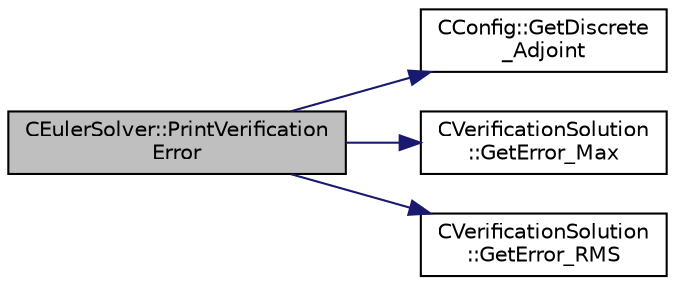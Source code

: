 digraph "CEulerSolver::PrintVerificationError"
{
 // LATEX_PDF_SIZE
  edge [fontname="Helvetica",fontsize="10",labelfontname="Helvetica",labelfontsize="10"];
  node [fontname="Helvetica",fontsize="10",shape=record];
  rankdir="LR";
  Node1 [label="CEulerSolver::PrintVerification\lError",height=0.2,width=0.4,color="black", fillcolor="grey75", style="filled", fontcolor="black",tooltip="Print verification error to screen."];
  Node1 -> Node2 [color="midnightblue",fontsize="10",style="solid",fontname="Helvetica"];
  Node2 [label="CConfig::GetDiscrete\l_Adjoint",height=0.2,width=0.4,color="black", fillcolor="white", style="filled",URL="$classCConfig.html#ab3928c4e6debcf50dcd0d38985f6980c",tooltip="Get the indicator whether we are solving an discrete adjoint problem."];
  Node1 -> Node3 [color="midnightblue",fontsize="10",style="solid",fontname="Helvetica"];
  Node3 [label="CVerificationSolution\l::GetError_Max",height=0.2,width=0.4,color="black", fillcolor="white", style="filled",URL="$classCVerificationSolution.html#a5fd9a5bb471932e03b72933691af916a",tooltip="Get the global maximum error for verification cases."];
  Node1 -> Node4 [color="midnightblue",fontsize="10",style="solid",fontname="Helvetica"];
  Node4 [label="CVerificationSolution\l::GetError_RMS",height=0.2,width=0.4,color="black", fillcolor="white", style="filled",URL="$classCVerificationSolution.html#a30a14b2a6e848b0fa92b5fbd8ec3a476",tooltip="Get the global RMS error for verification cases."];
}
